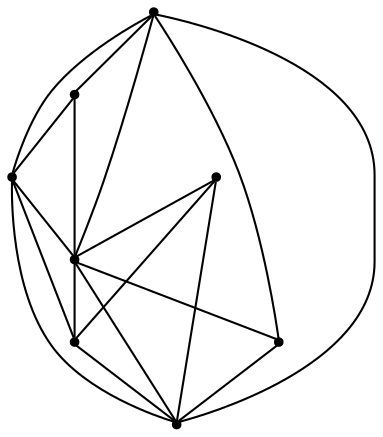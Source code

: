 graph {
  node [shape=point,comment="{\"directed\":false,\"doi\":\"10.1007/978-3-642-18469-7_29\",\"figure\":\"2 (1)\"}"]

  v0 [pos="1096.6550647337747,749.4113560532584"]
  v1 [pos="988.3781445603346,807.0453722693735"]
  v2 [pos="764.7560995775849,670.8987122670835"]
  v3 [pos="956.9146868460101,766.9139462993562"]
  v4 [pos="860.8354250271973,906.4989602943621"]
  v5 [pos="948.1574980881023,731.9710824759144"]
  v6 [pos="887.0445694867769,827.9863165081872"]
  v7 [pos="887.0445694867769,775.6029247536512"]

  v0 -- v1 [id="-1",pos="1096.6550647337747,749.4113560532584 988.3781445603346,807.0453722693735 988.3781445603346,807.0453722693735 988.3781445603346,807.0453722693735"]
  v4 -- v3 [id="-2",pos="860.8354250271973,906.4989602943621 956.9146868460101,766.9139462993562 956.9146868460101,766.9139462993562 956.9146868460101,766.9139462993562"]
  v4 -- v0 [id="-3",pos="860.8354250271973,906.4989602943621 1096.6550647337747,749.4113560532584 1096.6550647337747,749.4113560532584 1096.6550647337747,749.4113560532584"]
  v4 -- v2 [id="-4",pos="860.8354250271973,906.4989602943621 764.7560995775849,670.8987122670835 764.7560995775849,670.8987122670835 764.7560995775849,670.8987122670835"]
  v4 -- v6 [id="-5",pos="860.8354250271973,906.4989602943621 887.0445694867769,827.9863165081872 887.0445694867769,827.9863165081872 887.0445694867769,827.9863165081872"]
  v7 -- v2 [id="-6",pos="887.0445694867769,775.6029247536512 764.7560995775849,670.8987122670835 764.7560995775849,670.8987122670835 764.7560995775849,670.8987122670835"]
  v6 -- v2 [id="-7",pos="887.0445694867769,827.9863165081872 764.7560995775849,670.8987122670835 764.7560995775849,670.8987122670835 764.7560995775849,670.8987122670835"]
  v7 -- v6 [id="-8",pos="887.0445694867769,775.6029247536512 887.0445694867769,827.9863165081872 887.0445694867769,827.9863165081872 887.0445694867769,827.9863165081872"]
  v7 -- v3 [id="-9",pos="887.0445694867769,775.6029247536512 956.9146868460101,766.9139462993562 956.9146868460101,766.9139462993562 956.9146868460101,766.9139462993562"]
  v5 -- v0 [id="-10",pos="948.1574980881023,731.9710824759144 1096.6550647337747,749.4113560532584 1096.6550647337747,749.4113560532584 1096.6550647337747,749.4113560532584"]
  v5 -- v2 [id="-11",pos="948.1574980881023,731.9710824759144 764.7560995775849,670.8987122670835 764.7560995775849,670.8987122670835 764.7560995775849,670.8987122670835"]
  v3 -- v2 [id="-12",pos="956.9146868460101,766.9139462993562 764.7560995775849,670.8987122670835 764.7560995775849,670.8987122670835 764.7560995775849,670.8987122670835"]
  v3 -- v6 [id="-13",pos="956.9146868460101,766.9139462993562 887.0445694867769,827.9863165081872 887.0445694867769,827.9863165081872 887.0445694867769,827.9863165081872"]
  v3 -- v5 [id="-14",pos="956.9146868460101,766.9139462993562 948.1574980881023,731.9710824759144 948.1574980881023,731.9710824759144 948.1574980881023,731.9710824759144"]
  v1 -- v3 [id="-15",pos="988.3781445603346,807.0453722693735 956.9146868460101,766.9139462993562 956.9146868460101,766.9139462993562 956.9146868460101,766.9139462993562"]
  v1 -- v4 [id="-16",pos="988.3781445603346,807.0453722693735 860.8354250271973,906.4989602943621 860.8354250271973,906.4989602943621 860.8354250271973,906.4989602943621"]
  v0 -- v3 [id="-17",pos="1096.6550647337747,749.4113560532584 956.9146868460101,766.9139462993562 956.9146868460101,766.9139462993562 956.9146868460101,766.9139462993562"]
  v0 -- v2 [id="-18",pos="1096.6550647337747,749.4113560532584 764.7560995775849,670.8987122670835 764.7560995775849,670.8987122670835 764.7560995775849,670.8987122670835"]
}